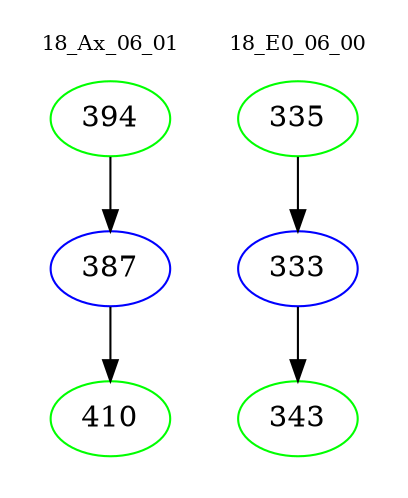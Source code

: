 digraph{
subgraph cluster_0 {
color = white
label = "18_Ax_06_01";
fontsize=10;
T0_394 [label="394", color="green"]
T0_394 -> T0_387 [color="black"]
T0_387 [label="387", color="blue"]
T0_387 -> T0_410 [color="black"]
T0_410 [label="410", color="green"]
}
subgraph cluster_1 {
color = white
label = "18_E0_06_00";
fontsize=10;
T1_335 [label="335", color="green"]
T1_335 -> T1_333 [color="black"]
T1_333 [label="333", color="blue"]
T1_333 -> T1_343 [color="black"]
T1_343 [label="343", color="green"]
}
}
